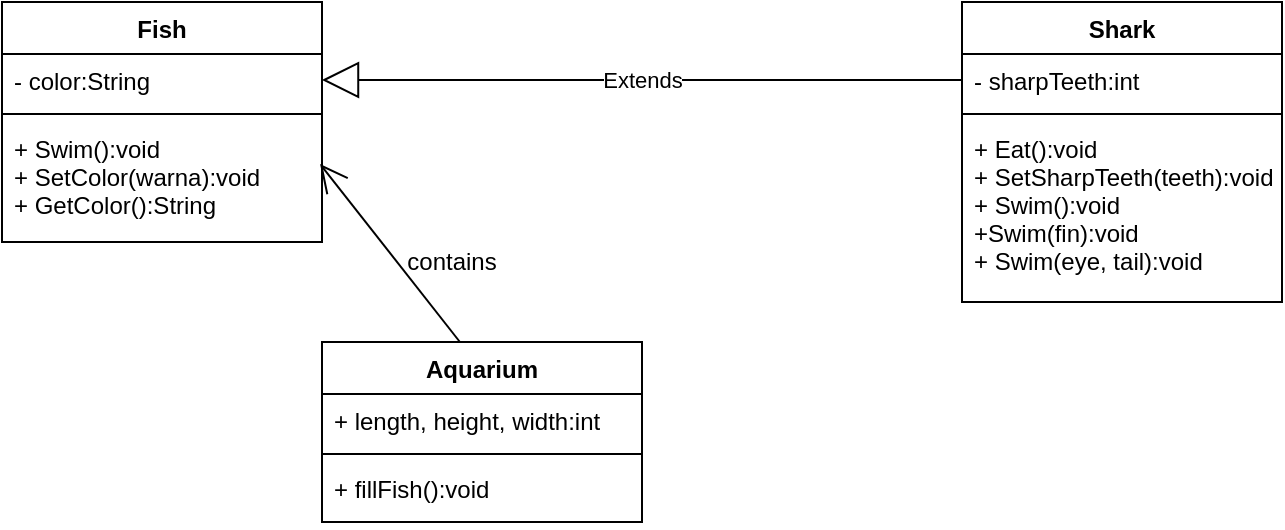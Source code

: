<mxfile version="13.8.0" type="github">
  <diagram id="C5RBs43oDa-KdzZeNtuy" name="Page-1">
    <mxGraphModel dx="868" dy="482" grid="1" gridSize="10" guides="1" tooltips="1" connect="1" arrows="1" fold="1" page="1" pageScale="1" pageWidth="827" pageHeight="1169" math="0" shadow="0">
      <root>
        <mxCell id="WIyWlLk6GJQsqaUBKTNV-0" />
        <mxCell id="WIyWlLk6GJQsqaUBKTNV-1" parent="WIyWlLk6GJQsqaUBKTNV-0" />
        <mxCell id="3sJmWy3k4_LAdYe7e4zo-4" value="Shark" style="swimlane;fontStyle=1;align=center;verticalAlign=top;childLayout=stackLayout;horizontal=1;startSize=26;horizontalStack=0;resizeParent=1;resizeParentMax=0;resizeLast=0;collapsible=1;marginBottom=0;" parent="WIyWlLk6GJQsqaUBKTNV-1" vertex="1">
          <mxGeometry x="560" y="40" width="160" height="150" as="geometry" />
        </mxCell>
        <mxCell id="3sJmWy3k4_LAdYe7e4zo-5" value="- sharpTeeth:int" style="text;strokeColor=none;fillColor=none;align=left;verticalAlign=top;spacingLeft=4;spacingRight=4;overflow=hidden;rotatable=0;points=[[0,0.5],[1,0.5]];portConstraint=eastwest;" parent="3sJmWy3k4_LAdYe7e4zo-4" vertex="1">
          <mxGeometry y="26" width="160" height="26" as="geometry" />
        </mxCell>
        <mxCell id="3sJmWy3k4_LAdYe7e4zo-6" value="" style="line;strokeWidth=1;fillColor=none;align=left;verticalAlign=middle;spacingTop=-1;spacingLeft=3;spacingRight=3;rotatable=0;labelPosition=right;points=[];portConstraint=eastwest;" parent="3sJmWy3k4_LAdYe7e4zo-4" vertex="1">
          <mxGeometry y="52" width="160" height="8" as="geometry" />
        </mxCell>
        <mxCell id="3sJmWy3k4_LAdYe7e4zo-7" value="+ Eat():void&#xa;+ SetSharpTeeth(teeth):void&#xa;+ Swim():void&#xa;+Swim(fin):void&#xa;+ Swim(eye, tail):void&#xa;" style="text;strokeColor=none;fillColor=none;align=left;verticalAlign=top;spacingLeft=4;spacingRight=4;overflow=hidden;rotatable=0;points=[[0,0.5],[1,0.5]];portConstraint=eastwest;" parent="3sJmWy3k4_LAdYe7e4zo-4" vertex="1">
          <mxGeometry y="60" width="160" height="90" as="geometry" />
        </mxCell>
        <mxCell id="3sJmWy3k4_LAdYe7e4zo-12" value="Extends" style="endArrow=block;endSize=16;endFill=0;html=1;exitX=0;exitY=0.5;exitDx=0;exitDy=0;entryX=1;entryY=0.5;entryDx=0;entryDy=0;" parent="WIyWlLk6GJQsqaUBKTNV-1" source="3sJmWy3k4_LAdYe7e4zo-5" target="3sJmWy3k4_LAdYe7e4zo-9" edge="1">
          <mxGeometry width="160" relative="1" as="geometry">
            <mxPoint x="370" y="170" as="sourcePoint" />
            <mxPoint x="530" y="170" as="targetPoint" />
          </mxGeometry>
        </mxCell>
        <mxCell id="3sJmWy3k4_LAdYe7e4zo-8" value="Fish" style="swimlane;fontStyle=1;align=center;verticalAlign=top;childLayout=stackLayout;horizontal=1;startSize=26;horizontalStack=0;resizeParent=1;resizeParentMax=0;resizeLast=0;collapsible=1;marginBottom=0;" parent="WIyWlLk6GJQsqaUBKTNV-1" vertex="1">
          <mxGeometry x="80" y="40" width="160" height="120" as="geometry" />
        </mxCell>
        <mxCell id="3sJmWy3k4_LAdYe7e4zo-9" value="- color:String" style="text;strokeColor=none;fillColor=none;align=left;verticalAlign=top;spacingLeft=4;spacingRight=4;overflow=hidden;rotatable=0;points=[[0,0.5],[1,0.5]];portConstraint=eastwest;" parent="3sJmWy3k4_LAdYe7e4zo-8" vertex="1">
          <mxGeometry y="26" width="160" height="26" as="geometry" />
        </mxCell>
        <mxCell id="3sJmWy3k4_LAdYe7e4zo-10" value="" style="line;strokeWidth=1;fillColor=none;align=left;verticalAlign=middle;spacingTop=-1;spacingLeft=3;spacingRight=3;rotatable=0;labelPosition=right;points=[];portConstraint=eastwest;" parent="3sJmWy3k4_LAdYe7e4zo-8" vertex="1">
          <mxGeometry y="52" width="160" height="8" as="geometry" />
        </mxCell>
        <mxCell id="3sJmWy3k4_LAdYe7e4zo-11" value="+ Swim():void&#xa;+ SetColor(warna):void&#xa;+ GetColor():String" style="text;strokeColor=none;fillColor=none;align=left;verticalAlign=top;spacingLeft=4;spacingRight=4;overflow=hidden;rotatable=0;points=[[0,0.5],[1,0.5]];portConstraint=eastwest;" parent="3sJmWy3k4_LAdYe7e4zo-8" vertex="1">
          <mxGeometry y="60" width="160" height="60" as="geometry" />
        </mxCell>
        <mxCell id="3sJmWy3k4_LAdYe7e4zo-13" value="" style="endArrow=open;endFill=1;endSize=12;html=1;exitX=0.431;exitY=0;exitDx=0;exitDy=0;exitPerimeter=0;entryX=0.994;entryY=0.35;entryDx=0;entryDy=0;entryPerimeter=0;" parent="WIyWlLk6GJQsqaUBKTNV-1" source="3sJmWy3k4_LAdYe7e4zo-0" target="3sJmWy3k4_LAdYe7e4zo-11" edge="1">
          <mxGeometry width="160" relative="1" as="geometry">
            <mxPoint x="530" y="170" as="sourcePoint" />
            <mxPoint x="370" y="170" as="targetPoint" />
          </mxGeometry>
        </mxCell>
        <mxCell id="3sJmWy3k4_LAdYe7e4zo-0" value="Aquarium" style="swimlane;fontStyle=1;align=center;verticalAlign=top;childLayout=stackLayout;horizontal=1;startSize=26;horizontalStack=0;resizeParent=1;resizeParentMax=0;resizeLast=0;collapsible=1;marginBottom=0;" parent="WIyWlLk6GJQsqaUBKTNV-1" vertex="1">
          <mxGeometry x="240" y="210" width="160" height="90" as="geometry" />
        </mxCell>
        <mxCell id="3sJmWy3k4_LAdYe7e4zo-1" value="+ length, height, width:int" style="text;strokeColor=none;fillColor=none;align=left;verticalAlign=top;spacingLeft=4;spacingRight=4;overflow=hidden;rotatable=0;points=[[0,0.5],[1,0.5]];portConstraint=eastwest;" parent="3sJmWy3k4_LAdYe7e4zo-0" vertex="1">
          <mxGeometry y="26" width="160" height="26" as="geometry" />
        </mxCell>
        <mxCell id="3sJmWy3k4_LAdYe7e4zo-2" value="" style="line;strokeWidth=1;fillColor=none;align=left;verticalAlign=middle;spacingTop=-1;spacingLeft=3;spacingRight=3;rotatable=0;labelPosition=right;points=[];portConstraint=eastwest;" parent="3sJmWy3k4_LAdYe7e4zo-0" vertex="1">
          <mxGeometry y="52" width="160" height="8" as="geometry" />
        </mxCell>
        <mxCell id="3sJmWy3k4_LAdYe7e4zo-3" value="+ fillFish():void" style="text;strokeColor=none;fillColor=none;align=left;verticalAlign=top;spacingLeft=4;spacingRight=4;overflow=hidden;rotatable=0;points=[[0,0.5],[1,0.5]];portConstraint=eastwest;" parent="3sJmWy3k4_LAdYe7e4zo-0" vertex="1">
          <mxGeometry y="60" width="160" height="30" as="geometry" />
        </mxCell>
        <mxCell id="3sJmWy3k4_LAdYe7e4zo-19" value="contains" style="text;html=1;strokeColor=none;fillColor=none;align=center;verticalAlign=middle;whiteSpace=wrap;rounded=0;" parent="WIyWlLk6GJQsqaUBKTNV-1" vertex="1">
          <mxGeometry x="280" y="160" width="50" height="20" as="geometry" />
        </mxCell>
      </root>
    </mxGraphModel>
  </diagram>
</mxfile>
